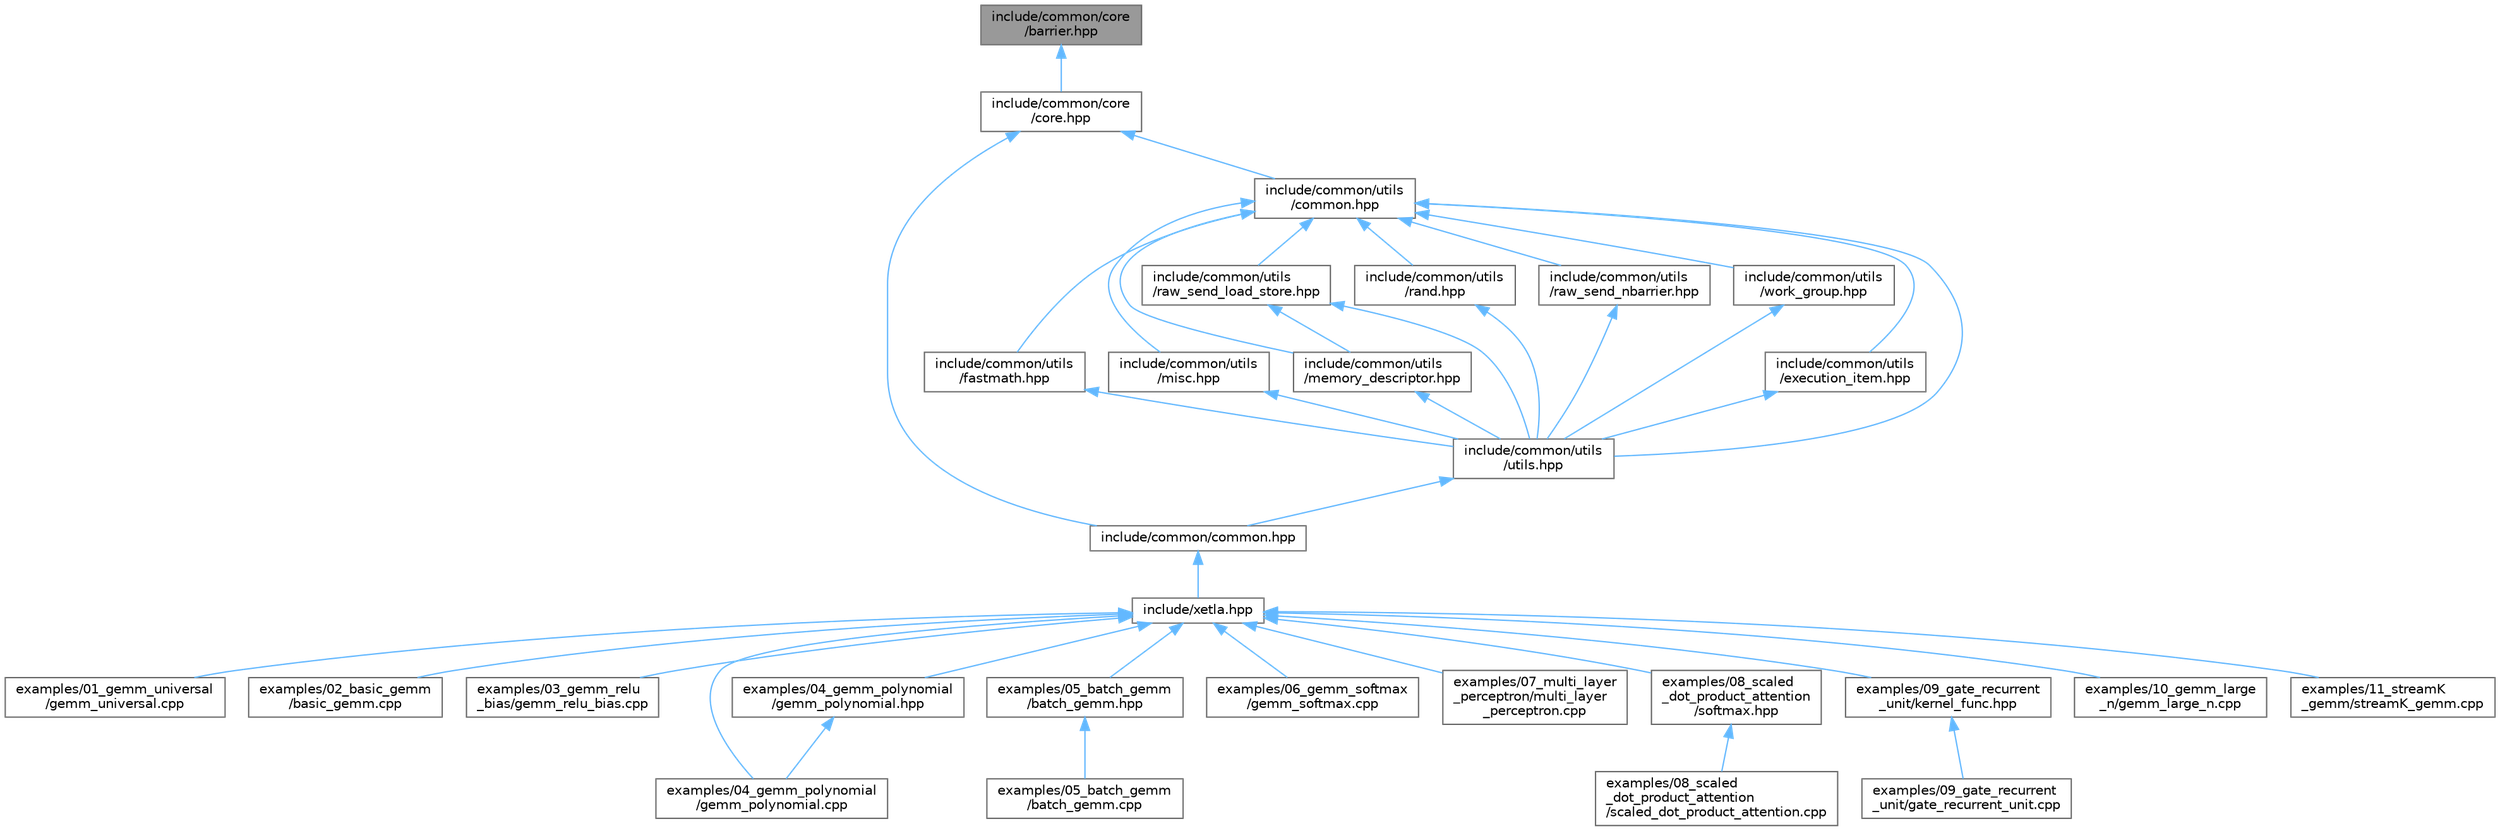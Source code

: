 digraph "include/common/core/barrier.hpp"
{
 // LATEX_PDF_SIZE
  bgcolor="transparent";
  edge [fontname=Helvetica,fontsize=10,labelfontname=Helvetica,labelfontsize=10];
  node [fontname=Helvetica,fontsize=10,shape=box,height=0.2,width=0.4];
  Node1 [id="Node000001",label="include/common/core\l/barrier.hpp",height=0.2,width=0.4,color="gray40", fillcolor="grey60", style="filled", fontcolor="black",tooltip="C++ API."];
  Node1 -> Node2 [id="edge1_Node000001_Node000002",dir="back",color="steelblue1",style="solid",tooltip=" "];
  Node2 [id="Node000002",label="include/common/core\l/core.hpp",height=0.2,width=0.4,color="grey40", fillcolor="white", style="filled",URL="$core_8hpp.html",tooltip="C++ API."];
  Node2 -> Node3 [id="edge2_Node000002_Node000003",dir="back",color="steelblue1",style="solid",tooltip=" "];
  Node3 [id="Node000003",label="include/common/common.hpp",height=0.2,width=0.4,color="grey40", fillcolor="white", style="filled",URL="$common_2common_8hpp.html",tooltip="C++ API."];
  Node3 -> Node4 [id="edge3_Node000003_Node000004",dir="back",color="steelblue1",style="solid",tooltip=" "];
  Node4 [id="Node000004",label="include/xetla.hpp",height=0.2,width=0.4,color="grey40", fillcolor="white", style="filled",URL="$xetla_8hpp.html",tooltip="C++ API."];
  Node4 -> Node5 [id="edge4_Node000004_Node000005",dir="back",color="steelblue1",style="solid",tooltip=" "];
  Node5 [id="Node000005",label="examples/01_gemm_universal\l/gemm_universal.cpp",height=0.2,width=0.4,color="grey40", fillcolor="white", style="filled",URL="$gemm__universal_8cpp.html",tooltip=" "];
  Node4 -> Node6 [id="edge5_Node000004_Node000006",dir="back",color="steelblue1",style="solid",tooltip=" "];
  Node6 [id="Node000006",label="examples/02_basic_gemm\l/basic_gemm.cpp",height=0.2,width=0.4,color="grey40", fillcolor="white", style="filled",URL="$basic__gemm_8cpp.html",tooltip=" "];
  Node4 -> Node7 [id="edge6_Node000004_Node000007",dir="back",color="steelblue1",style="solid",tooltip=" "];
  Node7 [id="Node000007",label="examples/03_gemm_relu\l_bias/gemm_relu_bias.cpp",height=0.2,width=0.4,color="grey40", fillcolor="white", style="filled",URL="$gemm__relu__bias_8cpp.html",tooltip=" "];
  Node4 -> Node8 [id="edge7_Node000004_Node000008",dir="back",color="steelblue1",style="solid",tooltip=" "];
  Node8 [id="Node000008",label="examples/04_gemm_polynomial\l/gemm_polynomial.cpp",height=0.2,width=0.4,color="grey40", fillcolor="white", style="filled",URL="$gemm__polynomial_8cpp.html",tooltip=" "];
  Node4 -> Node9 [id="edge8_Node000004_Node000009",dir="back",color="steelblue1",style="solid",tooltip=" "];
  Node9 [id="Node000009",label="examples/04_gemm_polynomial\l/gemm_polynomial.hpp",height=0.2,width=0.4,color="grey40", fillcolor="white", style="filled",URL="$gemm__polynomial_8hpp.html",tooltip=" "];
  Node9 -> Node8 [id="edge9_Node000009_Node000008",dir="back",color="steelblue1",style="solid",tooltip=" "];
  Node4 -> Node10 [id="edge10_Node000004_Node000010",dir="back",color="steelblue1",style="solid",tooltip=" "];
  Node10 [id="Node000010",label="examples/05_batch_gemm\l/batch_gemm.hpp",height=0.2,width=0.4,color="grey40", fillcolor="white", style="filled",URL="$batch__gemm_8hpp.html",tooltip="C++ API."];
  Node10 -> Node11 [id="edge11_Node000010_Node000011",dir="back",color="steelblue1",style="solid",tooltip=" "];
  Node11 [id="Node000011",label="examples/05_batch_gemm\l/batch_gemm.cpp",height=0.2,width=0.4,color="grey40", fillcolor="white", style="filled",URL="$batch__gemm_8cpp.html",tooltip=" "];
  Node4 -> Node12 [id="edge12_Node000004_Node000012",dir="back",color="steelblue1",style="solid",tooltip=" "];
  Node12 [id="Node000012",label="examples/06_gemm_softmax\l/gemm_softmax.cpp",height=0.2,width=0.4,color="grey40", fillcolor="white", style="filled",URL="$gemm__softmax_8cpp.html",tooltip=" "];
  Node4 -> Node13 [id="edge13_Node000004_Node000013",dir="back",color="steelblue1",style="solid",tooltip=" "];
  Node13 [id="Node000013",label="examples/07_multi_layer\l_perceptron/multi_layer\l_perceptron.cpp",height=0.2,width=0.4,color="grey40", fillcolor="white", style="filled",URL="$multi__layer__perceptron_8cpp.html",tooltip=" "];
  Node4 -> Node14 [id="edge14_Node000004_Node000014",dir="back",color="steelblue1",style="solid",tooltip=" "];
  Node14 [id="Node000014",label="examples/08_scaled\l_dot_product_attention\l/softmax.hpp",height=0.2,width=0.4,color="grey40", fillcolor="white", style="filled",URL="$examples_208__scaled__dot__product__attention_2softmax_8hpp.html",tooltip=" "];
  Node14 -> Node15 [id="edge15_Node000014_Node000015",dir="back",color="steelblue1",style="solid",tooltip=" "];
  Node15 [id="Node000015",label="examples/08_scaled\l_dot_product_attention\l/scaled_dot_product_attention.cpp",height=0.2,width=0.4,color="grey40", fillcolor="white", style="filled",URL="$scaled__dot__product__attention_8cpp.html",tooltip=" "];
  Node4 -> Node16 [id="edge16_Node000004_Node000016",dir="back",color="steelblue1",style="solid",tooltip=" "];
  Node16 [id="Node000016",label="examples/09_gate_recurrent\l_unit/kernel_func.hpp",height=0.2,width=0.4,color="grey40", fillcolor="white", style="filled",URL="$kernel__func_8hpp.html",tooltip=" "];
  Node16 -> Node17 [id="edge17_Node000016_Node000017",dir="back",color="steelblue1",style="solid",tooltip=" "];
  Node17 [id="Node000017",label="examples/09_gate_recurrent\l_unit/gate_recurrent_unit.cpp",height=0.2,width=0.4,color="grey40", fillcolor="white", style="filled",URL="$gate__recurrent__unit_8cpp.html",tooltip=" "];
  Node4 -> Node18 [id="edge18_Node000004_Node000018",dir="back",color="steelblue1",style="solid",tooltip=" "];
  Node18 [id="Node000018",label="examples/10_gemm_large\l_n/gemm_large_n.cpp",height=0.2,width=0.4,color="grey40", fillcolor="white", style="filled",URL="$gemm__large__n_8cpp.html",tooltip=" "];
  Node4 -> Node19 [id="edge19_Node000004_Node000019",dir="back",color="steelblue1",style="solid",tooltip=" "];
  Node19 [id="Node000019",label="examples/11_streamK\l_gemm/streamK_gemm.cpp",height=0.2,width=0.4,color="grey40", fillcolor="white", style="filled",URL="$streamK__gemm_8cpp.html",tooltip=" "];
  Node2 -> Node20 [id="edge20_Node000002_Node000020",dir="back",color="steelblue1",style="solid",tooltip=" "];
  Node20 [id="Node000020",label="include/common/utils\l/common.hpp",height=0.2,width=0.4,color="grey40", fillcolor="white", style="filled",URL="$common_2utils_2common_8hpp.html",tooltip="C++ API."];
  Node20 -> Node21 [id="edge21_Node000020_Node000021",dir="back",color="steelblue1",style="solid",tooltip=" "];
  Node21 [id="Node000021",label="include/common/utils\l/execution_item.hpp",height=0.2,width=0.4,color="grey40", fillcolor="white", style="filled",URL="$execution__item_8hpp.html",tooltip="C++ API."];
  Node21 -> Node22 [id="edge22_Node000021_Node000022",dir="back",color="steelblue1",style="solid",tooltip=" "];
  Node22 [id="Node000022",label="include/common/utils\l/utils.hpp",height=0.2,width=0.4,color="grey40", fillcolor="white", style="filled",URL="$utils_8hpp.html",tooltip=" "];
  Node22 -> Node3 [id="edge23_Node000022_Node000003",dir="back",color="steelblue1",style="solid",tooltip=" "];
  Node20 -> Node23 [id="edge24_Node000020_Node000023",dir="back",color="steelblue1",style="solid",tooltip=" "];
  Node23 [id="Node000023",label="include/common/utils\l/fastmath.hpp",height=0.2,width=0.4,color="grey40", fillcolor="white", style="filled",URL="$fastmath_8hpp.html",tooltip="C++ API."];
  Node23 -> Node22 [id="edge25_Node000023_Node000022",dir="back",color="steelblue1",style="solid",tooltip=" "];
  Node20 -> Node24 [id="edge26_Node000020_Node000024",dir="back",color="steelblue1",style="solid",tooltip=" "];
  Node24 [id="Node000024",label="include/common/utils\l/memory_descriptor.hpp",height=0.2,width=0.4,color="grey40", fillcolor="white", style="filled",URL="$memory__descriptor_8hpp.html",tooltip="C++ API."];
  Node24 -> Node22 [id="edge27_Node000024_Node000022",dir="back",color="steelblue1",style="solid",tooltip=" "];
  Node20 -> Node25 [id="edge28_Node000020_Node000025",dir="back",color="steelblue1",style="solid",tooltip=" "];
  Node25 [id="Node000025",label="include/common/utils\l/misc.hpp",height=0.2,width=0.4,color="grey40", fillcolor="white", style="filled",URL="$utils_2misc_8hpp.html",tooltip="C++ API."];
  Node25 -> Node22 [id="edge29_Node000025_Node000022",dir="back",color="steelblue1",style="solid",tooltip=" "];
  Node20 -> Node26 [id="edge30_Node000020_Node000026",dir="back",color="steelblue1",style="solid",tooltip=" "];
  Node26 [id="Node000026",label="include/common/utils\l/rand.hpp",height=0.2,width=0.4,color="grey40", fillcolor="white", style="filled",URL="$rand_8hpp.html",tooltip="C++ API."];
  Node26 -> Node22 [id="edge31_Node000026_Node000022",dir="back",color="steelblue1",style="solid",tooltip=" "];
  Node20 -> Node27 [id="edge32_Node000020_Node000027",dir="back",color="steelblue1",style="solid",tooltip=" "];
  Node27 [id="Node000027",label="include/common/utils\l/raw_send_load_store.hpp",height=0.2,width=0.4,color="grey40", fillcolor="white", style="filled",URL="$raw__send__load__store_8hpp.html",tooltip="C++ API."];
  Node27 -> Node24 [id="edge33_Node000027_Node000024",dir="back",color="steelblue1",style="solid",tooltip=" "];
  Node27 -> Node22 [id="edge34_Node000027_Node000022",dir="back",color="steelblue1",style="solid",tooltip=" "];
  Node20 -> Node28 [id="edge35_Node000020_Node000028",dir="back",color="steelblue1",style="solid",tooltip=" "];
  Node28 [id="Node000028",label="include/common/utils\l/raw_send_nbarrier.hpp",height=0.2,width=0.4,color="grey40", fillcolor="white", style="filled",URL="$raw__send__nbarrier_8hpp.html",tooltip="C++ API."];
  Node28 -> Node22 [id="edge36_Node000028_Node000022",dir="back",color="steelblue1",style="solid",tooltip=" "];
  Node20 -> Node22 [id="edge37_Node000020_Node000022",dir="back",color="steelblue1",style="solid",tooltip=" "];
  Node20 -> Node29 [id="edge38_Node000020_Node000029",dir="back",color="steelblue1",style="solid",tooltip=" "];
  Node29 [id="Node000029",label="include/common/utils\l/work_group.hpp",height=0.2,width=0.4,color="grey40", fillcolor="white", style="filled",URL="$work__group_8hpp.html",tooltip="C++ API."];
  Node29 -> Node22 [id="edge39_Node000029_Node000022",dir="back",color="steelblue1",style="solid",tooltip=" "];
}
